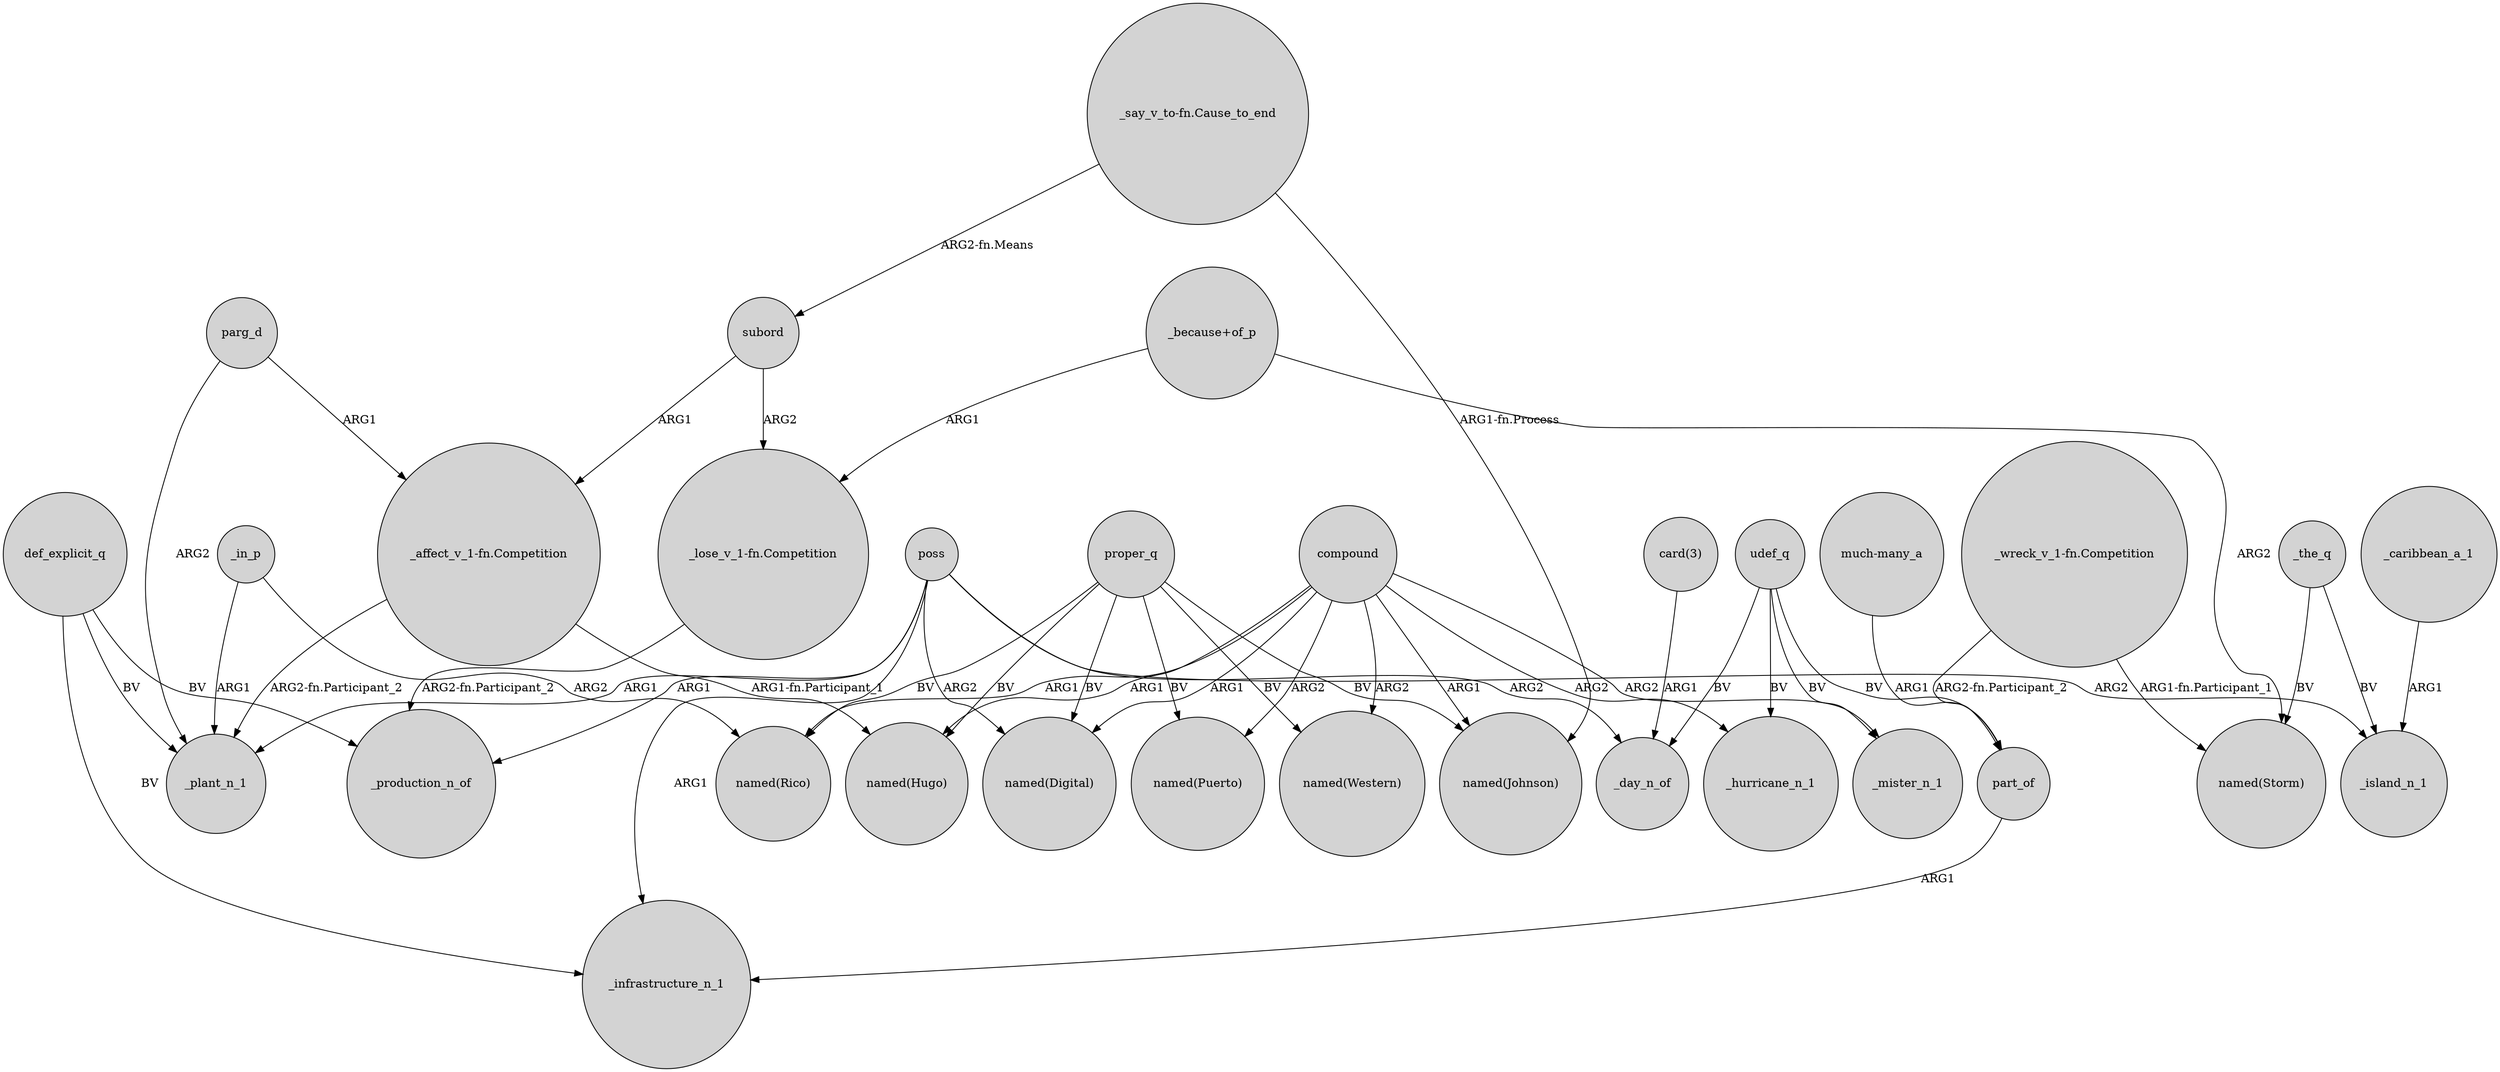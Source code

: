 digraph {
	node [shape=circle style=filled]
	poss -> _plant_n_1 [label=ARG1]
	compound -> _mister_n_1 [label=ARG2]
	subord -> "_affect_v_1-fn.Competition" [label=ARG1]
	_the_q -> "named(Storm)" [label=BV]
	compound -> "named(Hugo)" [label=ARG1]
	proper_q -> "named(Western)" [label=BV]
	"_say_v_to-fn.Cause_to_end" -> "named(Johnson)" [label="ARG1-fn.Process"]
	udef_q -> part_of [label=BV]
	"card(3)" -> _day_n_of [label=ARG1]
	compound -> _hurricane_n_1 [label=ARG2]
	proper_q -> "named(Puerto)" [label=BV]
	proper_q -> "named(Hugo)" [label=BV]
	poss -> _day_n_of [label=ARG2]
	poss -> _infrastructure_n_1 [label=ARG1]
	poss -> _production_n_of [label=ARG1]
	"_say_v_to-fn.Cause_to_end" -> subord [label="ARG2-fn.Means"]
	udef_q -> _mister_n_1 [label=BV]
	proper_q -> "named(Johnson)" [label=BV]
	proper_q -> "named(Digital)" [label=BV]
	def_explicit_q -> _plant_n_1 [label=BV]
	udef_q -> _day_n_of [label=BV]
	parg_d -> _plant_n_1 [label=ARG2]
	"_lose_v_1-fn.Competition" -> _production_n_of [label="ARG2-fn.Participant_2"]
	_in_p -> _plant_n_1 [label=ARG1]
	_caribbean_a_1 -> _island_n_1 [label=ARG1]
	poss -> _island_n_1 [label=ARG2]
	"_affect_v_1-fn.Competition" -> _plant_n_1 [label="ARG2-fn.Participant_2"]
	"much-many_a" -> part_of [label=ARG1]
	compound -> "named(Puerto)" [label=ARG2]
	"_because+of_p" -> "_lose_v_1-fn.Competition" [label=ARG1]
	"_wreck_v_1-fn.Competition" -> part_of [label="ARG2-fn.Participant_2"]
	def_explicit_q -> _infrastructure_n_1 [label=BV]
	poss -> "named(Digital)" [label=ARG2]
	def_explicit_q -> _production_n_of [label=BV]
	compound -> "named(Digital)" [label=ARG1]
	udef_q -> _hurricane_n_1 [label=BV]
	part_of -> _infrastructure_n_1 [label=ARG1]
	compound -> "named(Western)" [label=ARG2]
	_the_q -> _island_n_1 [label=BV]
	"_affect_v_1-fn.Competition" -> "named(Hugo)" [label="ARG1-fn.Participant_1"]
	subord -> "_lose_v_1-fn.Competition" [label=ARG2]
	parg_d -> "_affect_v_1-fn.Competition" [label=ARG1]
	"_wreck_v_1-fn.Competition" -> "named(Storm)" [label="ARG1-fn.Participant_1"]
	proper_q -> "named(Rico)" [label=BV]
	_in_p -> "named(Rico)" [label=ARG2]
	compound -> "named(Rico)" [label=ARG1]
	"_because+of_p" -> "named(Storm)" [label=ARG2]
	compound -> "named(Johnson)" [label=ARG1]
}
